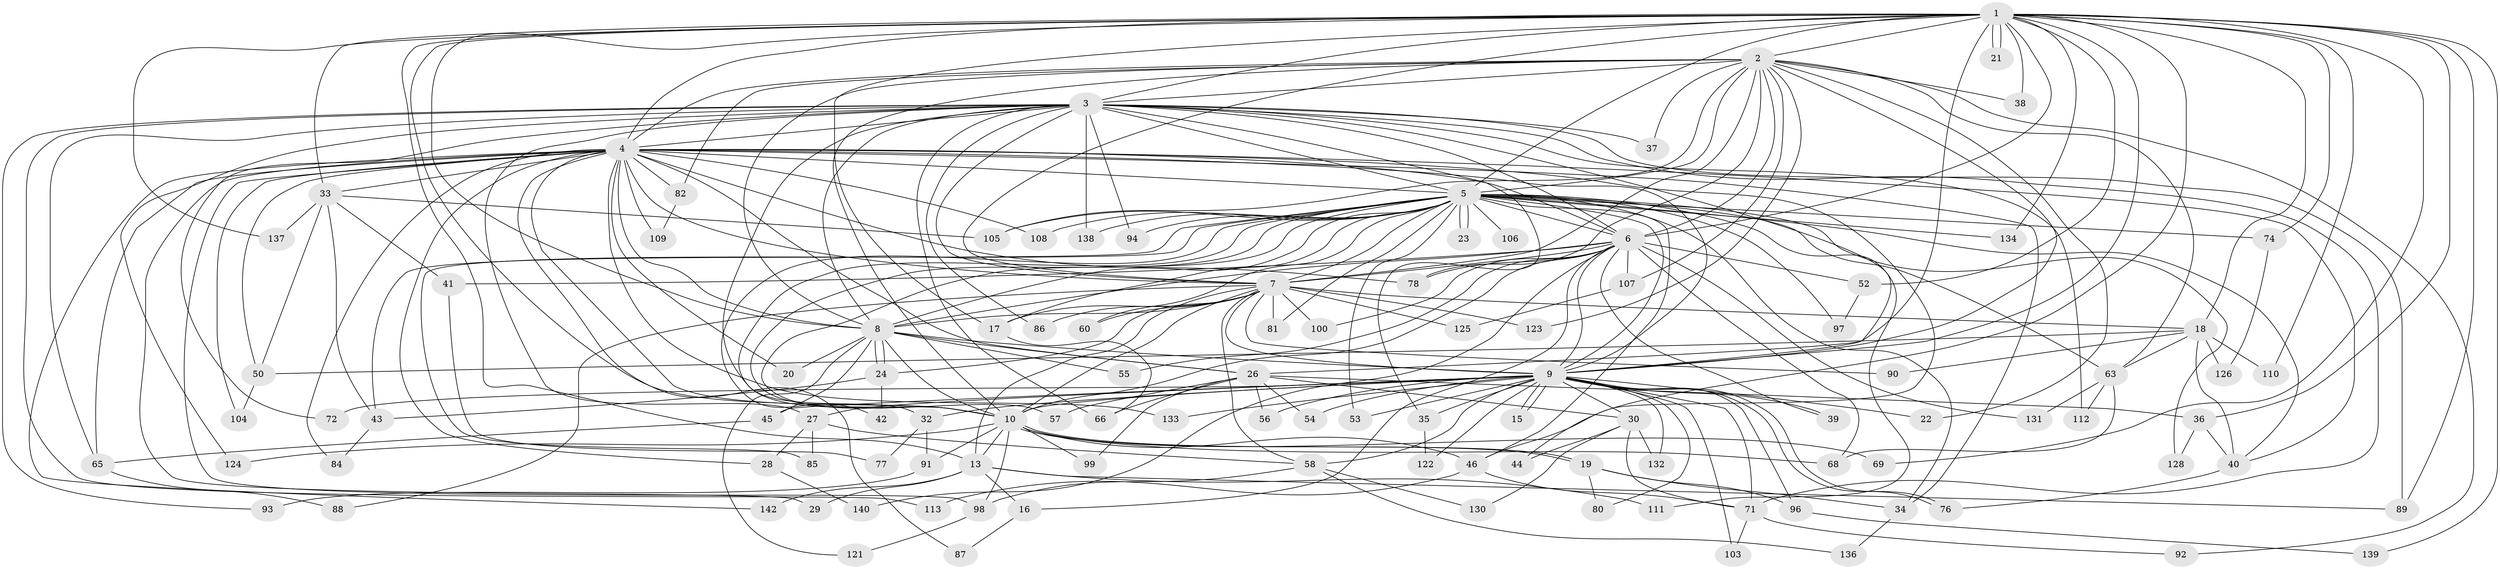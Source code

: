 // Generated by graph-tools (version 1.1) at 2025/23/03/03/25 07:23:39]
// undirected, 109 vertices, 264 edges
graph export_dot {
graph [start="1"]
  node [color=gray90,style=filled];
  1 [super="+47"];
  2 [super="+11"];
  3 [super="+95"];
  4 [super="+67"];
  5 [super="+12"];
  6 [super="+114"];
  7 [super="+48"];
  8 [super="+25"];
  9 [super="+14"];
  10 [super="+75"];
  13 [super="+70"];
  15;
  16;
  17 [super="+31"];
  18 [super="+62"];
  19;
  20;
  21 [super="+119"];
  22;
  23;
  24;
  26 [super="+49"];
  27;
  28;
  29;
  30 [super="+116"];
  32;
  33 [super="+61"];
  34 [super="+51"];
  35;
  36 [super="+101"];
  37;
  38;
  39;
  40 [super="+83"];
  41;
  42;
  43 [super="+59"];
  44;
  45;
  46 [super="+141"];
  50 [super="+73"];
  52;
  53;
  54;
  55;
  56;
  57;
  58 [super="+102"];
  60;
  63 [super="+64"];
  65 [super="+135"];
  66 [super="+129"];
  68 [super="+118"];
  69;
  71 [super="+127"];
  72;
  74;
  76;
  77;
  78 [super="+79"];
  80;
  81;
  82;
  84;
  85;
  86;
  87;
  88;
  89 [super="+117"];
  90;
  91;
  92;
  93;
  94;
  96;
  97;
  98 [super="+120"];
  99;
  100;
  103;
  104;
  105 [super="+115"];
  106;
  107;
  108;
  109;
  110;
  111;
  112;
  113;
  121;
  122;
  123;
  124;
  125;
  126;
  128;
  130;
  131;
  132;
  133;
  134;
  136;
  137;
  138;
  139;
  140;
  142;
  1 -- 2;
  1 -- 3;
  1 -- 4;
  1 -- 5 [weight=2];
  1 -- 6;
  1 -- 7;
  1 -- 8;
  1 -- 9;
  1 -- 10;
  1 -- 18;
  1 -- 21;
  1 -- 21;
  1 -- 33;
  1 -- 36;
  1 -- 38;
  1 -- 46;
  1 -- 52;
  1 -- 69;
  1 -- 74;
  1 -- 89;
  1 -- 110;
  1 -- 134;
  1 -- 137;
  1 -- 139;
  1 -- 13;
  1 -- 26;
  1 -- 17;
  2 -- 3;
  2 -- 4;
  2 -- 5;
  2 -- 6;
  2 -- 7;
  2 -- 8;
  2 -- 9;
  2 -- 10;
  2 -- 22;
  2 -- 37;
  2 -- 38;
  2 -- 78;
  2 -- 82;
  2 -- 92;
  2 -- 105;
  2 -- 123;
  2 -- 107;
  2 -- 63;
  3 -- 4;
  3 -- 5;
  3 -- 6;
  3 -- 7;
  3 -- 8;
  3 -- 9 [weight=2];
  3 -- 10;
  3 -- 27;
  3 -- 35;
  3 -- 37;
  3 -- 65;
  3 -- 66;
  3 -- 72;
  3 -- 86;
  3 -- 93;
  3 -- 94;
  3 -- 112;
  3 -- 113;
  3 -- 124;
  3 -- 138;
  3 -- 89;
  3 -- 71;
  4 -- 5;
  4 -- 6;
  4 -- 7;
  4 -- 8;
  4 -- 9;
  4 -- 10 [weight=2];
  4 -- 20;
  4 -- 26;
  4 -- 28;
  4 -- 29;
  4 -- 33;
  4 -- 40;
  4 -- 44;
  4 -- 65;
  4 -- 82;
  4 -- 84;
  4 -- 87;
  4 -- 104;
  4 -- 109;
  4 -- 133;
  4 -- 142;
  4 -- 34 [weight=2];
  4 -- 98;
  4 -- 108;
  4 -- 50;
  4 -- 78;
  5 -- 6 [weight=2];
  5 -- 7;
  5 -- 8;
  5 -- 9;
  5 -- 10;
  5 -- 17;
  5 -- 23;
  5 -- 23;
  5 -- 32;
  5 -- 34;
  5 -- 40;
  5 -- 42;
  5 -- 53;
  5 -- 57;
  5 -- 60;
  5 -- 63;
  5 -- 81;
  5 -- 85;
  5 -- 97;
  5 -- 106 [weight=2];
  5 -- 108;
  5 -- 111;
  5 -- 128;
  5 -- 134;
  5 -- 138;
  5 -- 74;
  5 -- 94;
  5 -- 46;
  5 -- 43;
  5 -- 105;
  6 -- 7 [weight=2];
  6 -- 8;
  6 -- 9;
  6 -- 10;
  6 -- 16;
  6 -- 39;
  6 -- 41;
  6 -- 52;
  6 -- 55;
  6 -- 68;
  6 -- 78;
  6 -- 100;
  6 -- 107;
  6 -- 131;
  6 -- 140;
  7 -- 8;
  7 -- 9;
  7 -- 10;
  7 -- 13;
  7 -- 17;
  7 -- 18;
  7 -- 60;
  7 -- 86;
  7 -- 88;
  7 -- 90;
  7 -- 123;
  7 -- 81;
  7 -- 100;
  7 -- 24;
  7 -- 125;
  7 -- 58;
  8 -- 9 [weight=2];
  8 -- 10;
  8 -- 20;
  8 -- 24;
  8 -- 24;
  8 -- 45;
  8 -- 121;
  8 -- 26;
  8 -- 55;
  9 -- 10;
  9 -- 15;
  9 -- 15;
  9 -- 22;
  9 -- 27;
  9 -- 30;
  9 -- 32;
  9 -- 35;
  9 -- 39;
  9 -- 45;
  9 -- 53;
  9 -- 54;
  9 -- 56;
  9 -- 71;
  9 -- 72;
  9 -- 76;
  9 -- 76;
  9 -- 80;
  9 -- 96;
  9 -- 103;
  9 -- 133;
  9 -- 132;
  9 -- 122;
  9 -- 58;
  10 -- 13;
  10 -- 19;
  10 -- 19;
  10 -- 46;
  10 -- 68;
  10 -- 69;
  10 -- 91;
  10 -- 98;
  10 -- 99;
  10 -- 124;
  13 -- 16;
  13 -- 29;
  13 -- 89;
  13 -- 111;
  13 -- 142;
  16 -- 87;
  17 -- 66;
  18 -- 50;
  18 -- 90;
  18 -- 126;
  18 -- 40;
  18 -- 110;
  18 -- 63;
  19 -- 34;
  19 -- 80;
  19 -- 96;
  24 -- 42;
  24 -- 43;
  26 -- 30;
  26 -- 36;
  26 -- 54;
  26 -- 56;
  26 -- 57;
  26 -- 66;
  26 -- 99;
  27 -- 28;
  27 -- 58;
  27 -- 85;
  28 -- 140;
  30 -- 44;
  30 -- 130;
  30 -- 132;
  30 -- 71;
  32 -- 77;
  32 -- 91;
  33 -- 41;
  33 -- 43 [weight=2];
  33 -- 50;
  33 -- 105;
  33 -- 137;
  34 -- 136;
  35 -- 122;
  36 -- 40;
  36 -- 128;
  40 -- 76;
  41 -- 77;
  43 -- 84;
  45 -- 65;
  46 -- 71;
  46 -- 113;
  50 -- 104;
  52 -- 97;
  58 -- 130;
  58 -- 136;
  58 -- 98;
  63 -- 112;
  63 -- 131;
  63 -- 68;
  65 -- 88;
  71 -- 92;
  71 -- 103;
  74 -- 126;
  82 -- 109;
  91 -- 93;
  96 -- 139;
  98 -- 121;
  107 -- 125;
}
